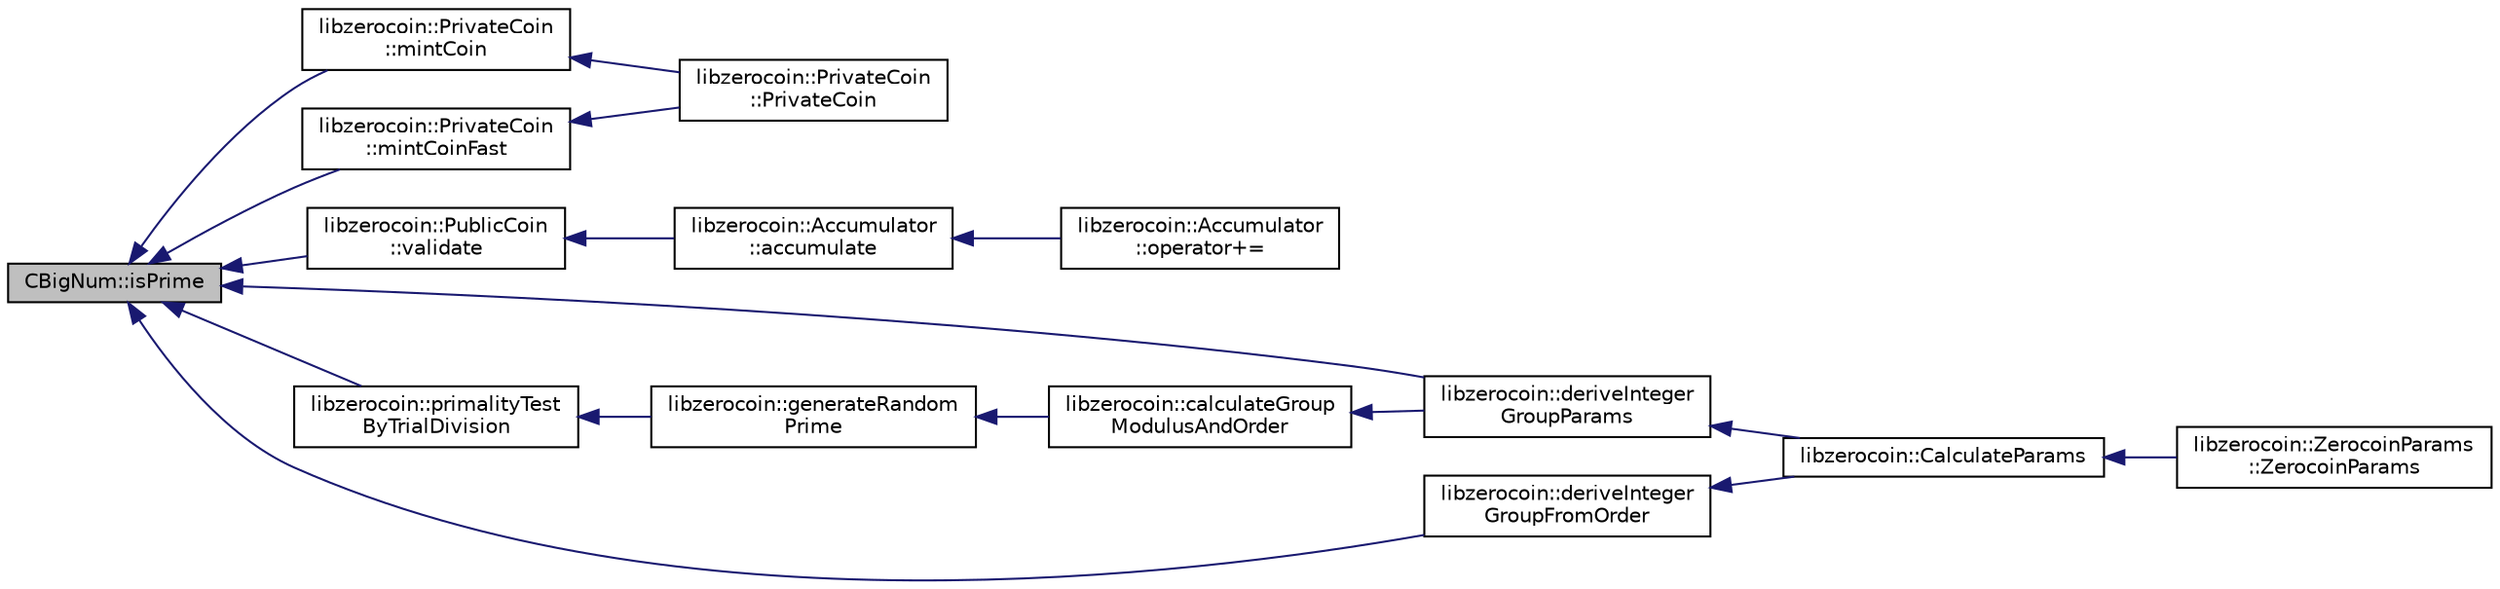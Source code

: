 digraph "CBigNum::isPrime"
{
  edge [fontname="Helvetica",fontsize="10",labelfontname="Helvetica",labelfontsize="10"];
  node [fontname="Helvetica",fontsize="10",shape=record];
  rankdir="LR";
  Node136 [label="CBigNum::isPrime",height=0.2,width=0.4,color="black", fillcolor="grey75", style="filled", fontcolor="black"];
  Node136 -> Node137 [dir="back",color="midnightblue",fontsize="10",style="solid",fontname="Helvetica"];
  Node137 [label="libzerocoin::PrivateCoin\l::mintCoin",height=0.2,width=0.4,color="black", fillcolor="white", style="filled",URL="$classlibzerocoin_1_1_private_coin.html#a214e1d601c058d9fd712e3464a082223",tooltip="Mint a new coin. "];
  Node137 -> Node138 [dir="back",color="midnightblue",fontsize="10",style="solid",fontname="Helvetica"];
  Node138 [label="libzerocoin::PrivateCoin\l::PrivateCoin",height=0.2,width=0.4,color="black", fillcolor="white", style="filled",URL="$classlibzerocoin_1_1_private_coin.html#a62fe12639a5a9e520f7bcc15722a1520"];
  Node136 -> Node139 [dir="back",color="midnightblue",fontsize="10",style="solid",fontname="Helvetica"];
  Node139 [label="libzerocoin::PrivateCoin\l::mintCoinFast",height=0.2,width=0.4,color="black", fillcolor="white", style="filled",URL="$classlibzerocoin_1_1_private_coin.html#ae466bc27aabcf43feb7cc62aba6f7f1e",tooltip="Mint a new coin using a faster process. "];
  Node139 -> Node138 [dir="back",color="midnightblue",fontsize="10",style="solid",fontname="Helvetica"];
  Node136 -> Node140 [dir="back",color="midnightblue",fontsize="10",style="solid",fontname="Helvetica"];
  Node140 [label="libzerocoin::PublicCoin\l::validate",height=0.2,width=0.4,color="black", fillcolor="white", style="filled",URL="$classlibzerocoin_1_1_public_coin.html#a99e0a8bd9dcbb1ff210ea88595787d40",tooltip="Checks that coin is prime and in the appropriate range given the parameters. "];
  Node140 -> Node141 [dir="back",color="midnightblue",fontsize="10",style="solid",fontname="Helvetica"];
  Node141 [label="libzerocoin::Accumulator\l::accumulate",height=0.2,width=0.4,color="black", fillcolor="white", style="filled",URL="$classlibzerocoin_1_1_accumulator.html#aa58ff4676bd84dea150ae40abd489024",tooltip="Accumulate a coin into the accumulator. "];
  Node141 -> Node142 [dir="back",color="midnightblue",fontsize="10",style="solid",fontname="Helvetica"];
  Node142 [label="libzerocoin::Accumulator\l::operator+=",height=0.2,width=0.4,color="black", fillcolor="white", style="filled",URL="$classlibzerocoin_1_1_accumulator.html#a03bec513778240e9ddfcd2103524fd33",tooltip="Used to set the accumulator value. "];
  Node136 -> Node143 [dir="back",color="midnightblue",fontsize="10",style="solid",fontname="Helvetica"];
  Node143 [label="libzerocoin::deriveInteger\lGroupParams",height=0.2,width=0.4,color="black", fillcolor="white", style="filled",URL="$namespacelibzerocoin.html#a104c1a4d313174893b0de7595bfa7baa",tooltip="Deterministically compute a set of group parameters using NIST procedures. "];
  Node143 -> Node144 [dir="back",color="midnightblue",fontsize="10",style="solid",fontname="Helvetica"];
  Node144 [label="libzerocoin::CalculateParams",height=0.2,width=0.4,color="black", fillcolor="white", style="filled",URL="$namespacelibzerocoin.html#a6304d284cf7c81d9598ea68f3c5a81df",tooltip="Fill in a set of Zerocoin parameters from a modulus \"N\". "];
  Node144 -> Node145 [dir="back",color="midnightblue",fontsize="10",style="solid",fontname="Helvetica"];
  Node145 [label="libzerocoin::ZerocoinParams\l::ZerocoinParams",height=0.2,width=0.4,color="black", fillcolor="white", style="filled",URL="$classlibzerocoin_1_1_zerocoin_params.html#ad7abfc8417e3f07feb7b786cb13c72b0",tooltip="Construct a set of Zerocoin parameters from a modulus \"N\". "];
  Node136 -> Node146 [dir="back",color="midnightblue",fontsize="10",style="solid",fontname="Helvetica"];
  Node146 [label="libzerocoin::deriveInteger\lGroupFromOrder",height=0.2,width=0.4,color="black", fillcolor="white", style="filled",URL="$namespacelibzerocoin.html#a8d4a084866f5f0598e39704cedb96959",tooltip="Deterministically compute a set of group parameters with a specified order. "];
  Node146 -> Node144 [dir="back",color="midnightblue",fontsize="10",style="solid",fontname="Helvetica"];
  Node136 -> Node147 [dir="back",color="midnightblue",fontsize="10",style="solid",fontname="Helvetica"];
  Node147 [label="libzerocoin::primalityTest\lByTrialDivision",height=0.2,width=0.4,color="black", fillcolor="white", style="filled",URL="$namespacelibzerocoin.html#aeda115c7208be9405f951779ec131494",tooltip="Determines whether a uint32_t is a prime through trial division. "];
  Node147 -> Node148 [dir="back",color="midnightblue",fontsize="10",style="solid",fontname="Helvetica"];
  Node148 [label="libzerocoin::generateRandom\lPrime",height=0.2,width=0.4,color="black", fillcolor="white", style="filled",URL="$namespacelibzerocoin.html#a2099b8bbbed1501554a9be21e74b9254",tooltip="Deterministically compute a random prime number. "];
  Node148 -> Node149 [dir="back",color="midnightblue",fontsize="10",style="solid",fontname="Helvetica"];
  Node149 [label="libzerocoin::calculateGroup\lModulusAndOrder",height=0.2,width=0.4,color="black", fillcolor="white", style="filled",URL="$namespacelibzerocoin.html#ae993b839bf47f3e64151b39abd3a5c08",tooltip="Deterministically compute a group description using NIST procedures. "];
  Node149 -> Node143 [dir="back",color="midnightblue",fontsize="10",style="solid",fontname="Helvetica"];
}
